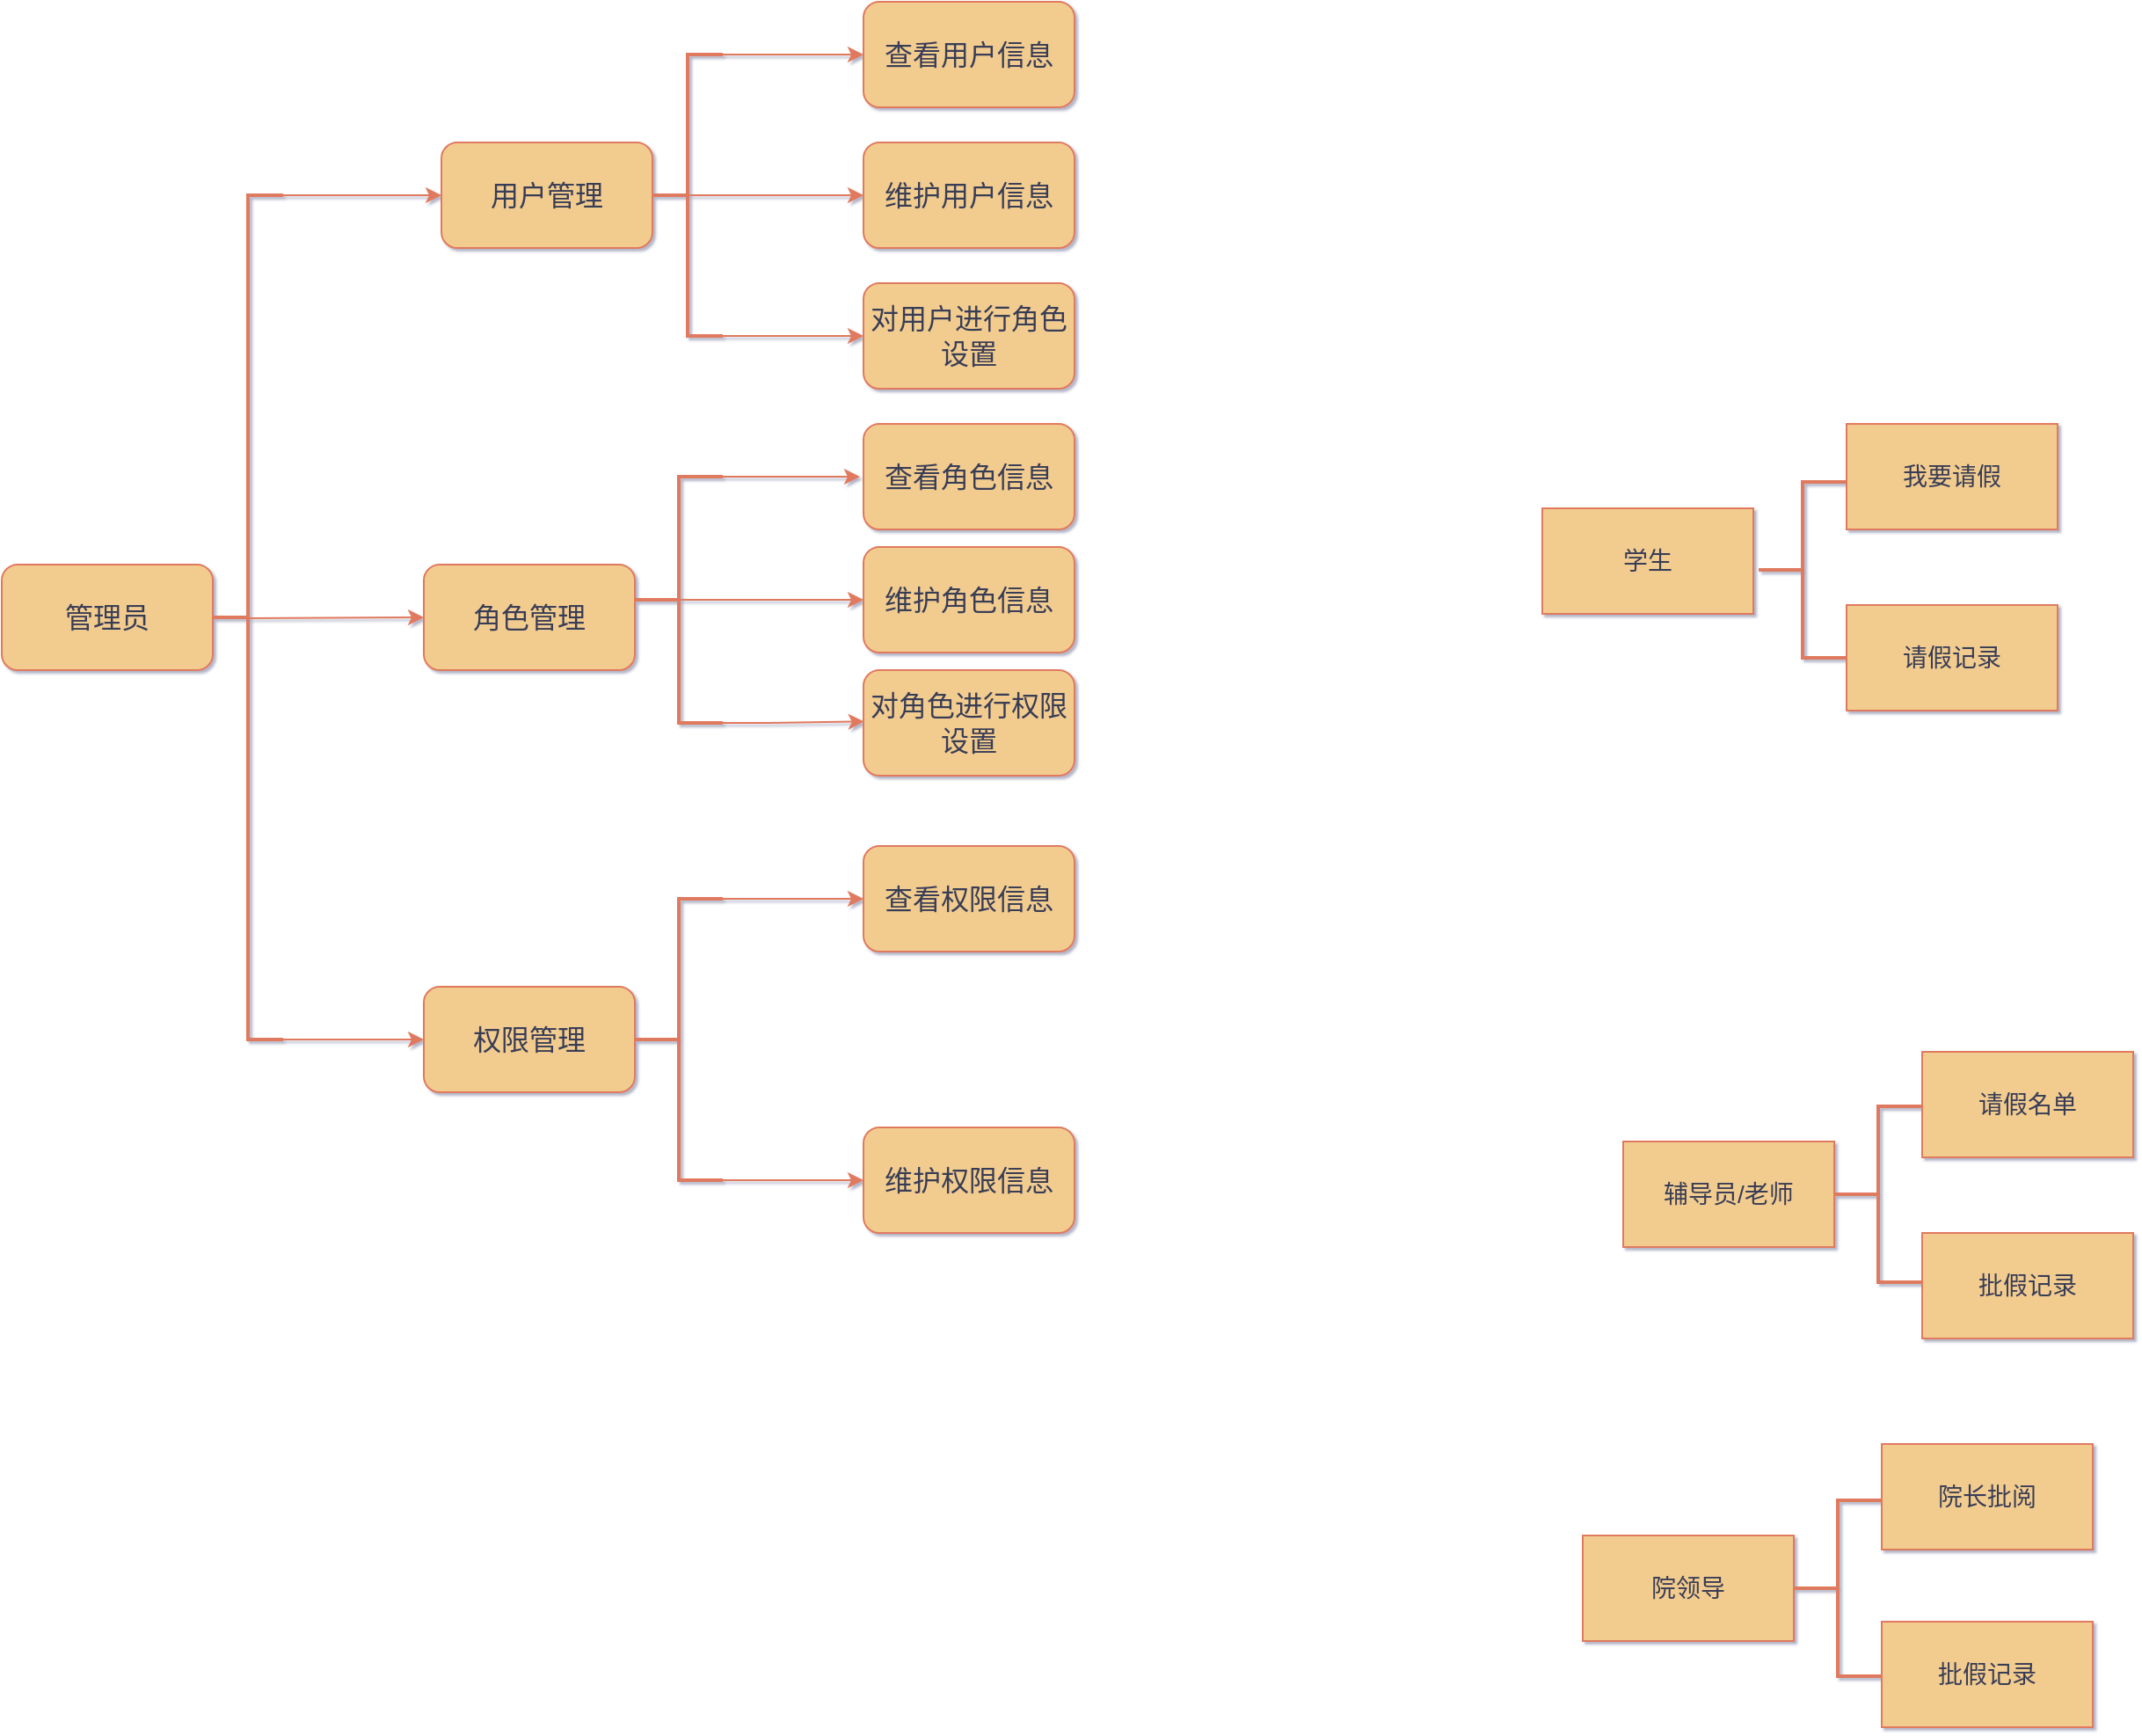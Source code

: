 <mxfile version="20.7.4" type="github"><diagram id="2jhHBA7Ow1JrRaf4UtZg" name="第 1 页"><mxGraphModel dx="1105" dy="969" grid="0" gridSize="10" guides="1" tooltips="1" connect="1" arrows="1" fold="1" page="0" pageScale="1" pageWidth="827" pageHeight="1169" math="0" shadow="1"><root><mxCell id="0"/><mxCell id="1" parent="0"/><mxCell id="Awp-wjOatyYc55OK3DpH-1" value="&lt;font style=&quot;font-size: 16px;&quot;&gt;管理员&lt;/font&gt;" style="rounded=1;whiteSpace=wrap;html=1;labelBackgroundColor=none;fillColor=#F2CC8F;strokeColor=#E07A5F;fontColor=#393C56;" parent="1" vertex="1"><mxGeometry x="320" y="250" width="120" height="60" as="geometry"/></mxCell><mxCell id="Awp-wjOatyYc55OK3DpH-12" style="edgeStyle=orthogonalEdgeStyle;rounded=1;orthogonalLoop=1;jettySize=auto;html=1;exitX=1;exitY=0;exitDx=0;exitDy=0;exitPerimeter=0;fontSize=16;entryX=0;entryY=0.5;entryDx=0;entryDy=0;labelBackgroundColor=none;strokeColor=#E07A5F;fontColor=default;" parent="1" source="Awp-wjOatyYc55OK3DpH-6" target="Awp-wjOatyYc55OK3DpH-19" edge="1"><mxGeometry relative="1" as="geometry"><mxPoint x="570" y="160" as="targetPoint"/><Array as="points"><mxPoint x="500" y="40"/><mxPoint x="500" y="40"/></Array></mxGeometry></mxCell><mxCell id="Awp-wjOatyYc55OK3DpH-13" style="edgeStyle=orthogonalEdgeStyle;rounded=1;orthogonalLoop=1;jettySize=auto;html=1;exitX=1;exitY=1;exitDx=0;exitDy=0;exitPerimeter=0;fontSize=16;entryX=0;entryY=0.5;entryDx=0;entryDy=0;labelBackgroundColor=none;strokeColor=#E07A5F;fontColor=default;" parent="1" source="Awp-wjOatyYc55OK3DpH-6" target="Awp-wjOatyYc55OK3DpH-21" edge="1"><mxGeometry relative="1" as="geometry"><mxPoint x="560" y="360" as="targetPoint"/><Array as="points"><mxPoint x="490" y="520"/><mxPoint x="490" y="520"/></Array></mxGeometry></mxCell><mxCell id="Awp-wjOatyYc55OK3DpH-17" style="edgeStyle=orthogonalEdgeStyle;rounded=1;orthogonalLoop=1;jettySize=auto;html=1;exitX=0.45;exitY=0.501;exitDx=0;exitDy=0;exitPerimeter=0;fontSize=16;labelBackgroundColor=none;strokeColor=#E07A5F;fontColor=default;" parent="1" source="Awp-wjOatyYc55OK3DpH-6" edge="1"><mxGeometry relative="1" as="geometry"><mxPoint x="560" y="280" as="targetPoint"/><Array as="points"/></mxGeometry></mxCell><mxCell id="Awp-wjOatyYc55OK3DpH-6" value="" style="strokeWidth=2;html=1;shape=mxgraph.flowchart.annotation_2;align=left;labelPosition=right;pointerEvents=1;fontSize=16;rounded=1;labelBackgroundColor=none;fillColor=#F2CC8F;strokeColor=#E07A5F;fontColor=#393C56;" parent="1" vertex="1"><mxGeometry x="440" y="40" width="40" height="480" as="geometry"/></mxCell><mxCell id="Awp-wjOatyYc55OK3DpH-19" value="用户管理" style="rounded=1;whiteSpace=wrap;html=1;fontSize=16;labelBackgroundColor=none;fillColor=#F2CC8F;strokeColor=#E07A5F;fontColor=#393C56;" parent="1" vertex="1"><mxGeometry x="570" y="10" width="120" height="60" as="geometry"/></mxCell><mxCell id="Awp-wjOatyYc55OK3DpH-20" value="角色管理" style="rounded=1;whiteSpace=wrap;html=1;fontSize=16;labelBackgroundColor=none;fillColor=#F2CC8F;strokeColor=#E07A5F;fontColor=#393C56;" parent="1" vertex="1"><mxGeometry x="560" y="250" width="120" height="60" as="geometry"/></mxCell><mxCell id="Awp-wjOatyYc55OK3DpH-21" value="权限管理" style="rounded=1;whiteSpace=wrap;html=1;fontSize=16;labelBackgroundColor=none;fillColor=#F2CC8F;strokeColor=#E07A5F;fontColor=#393C56;" parent="1" vertex="1"><mxGeometry x="560" y="490" width="120" height="60" as="geometry"/></mxCell><mxCell id="Awp-wjOatyYc55OK3DpH-28" style="edgeStyle=orthogonalEdgeStyle;rounded=1;orthogonalLoop=1;jettySize=auto;html=1;exitX=1;exitY=0;exitDx=0;exitDy=0;exitPerimeter=0;fontSize=16;entryX=0;entryY=0.5;entryDx=0;entryDy=0;labelBackgroundColor=none;strokeColor=#E07A5F;fontColor=default;" parent="1" source="Awp-wjOatyYc55OK3DpH-27" target="Awp-wjOatyYc55OK3DpH-32" edge="1"><mxGeometry relative="1" as="geometry"><mxPoint x="790" y="120" as="targetPoint"/><Array as="points"><mxPoint x="800" y="-40"/></Array></mxGeometry></mxCell><mxCell id="Awp-wjOatyYc55OK3DpH-29" style="edgeStyle=orthogonalEdgeStyle;rounded=1;orthogonalLoop=1;jettySize=auto;html=1;exitX=1;exitY=1;exitDx=0;exitDy=0;exitPerimeter=0;fontSize=16;entryX=0;entryY=0.5;entryDx=0;entryDy=0;labelBackgroundColor=none;strokeColor=#E07A5F;fontColor=default;" parent="1" source="Awp-wjOatyYc55OK3DpH-27" target="Awp-wjOatyYc55OK3DpH-35" edge="1"><mxGeometry relative="1" as="geometry"><mxPoint x="790" y="280" as="targetPoint"/><Array as="points"><mxPoint x="740" y="120"/><mxPoint x="740" y="120"/></Array></mxGeometry></mxCell><mxCell id="Awp-wjOatyYc55OK3DpH-30" style="edgeStyle=orthogonalEdgeStyle;rounded=1;orthogonalLoop=1;jettySize=auto;html=1;exitX=1;exitY=0.5;exitDx=0;exitDy=0;exitPerimeter=0;fontSize=16;entryX=0;entryY=0.5;entryDx=0;entryDy=0;labelBackgroundColor=none;strokeColor=#E07A5F;fontColor=default;" parent="1" source="Awp-wjOatyYc55OK3DpH-27" target="Awp-wjOatyYc55OK3DpH-34" edge="1"><mxGeometry relative="1" as="geometry"><mxPoint x="790" y="200" as="targetPoint"/><Array as="points"><mxPoint x="700" y="40"/><mxPoint x="700" y="40"/></Array></mxGeometry></mxCell><mxCell id="Awp-wjOatyYc55OK3DpH-27" value="" style="strokeWidth=2;html=1;shape=mxgraph.flowchart.annotation_2;align=left;labelPosition=right;pointerEvents=1;fontSize=16;rounded=1;labelBackgroundColor=none;fillColor=#F2CC8F;strokeColor=#E07A5F;fontColor=#393C56;" parent="1" vertex="1"><mxGeometry x="690" y="-40" width="40" height="160" as="geometry"/></mxCell><mxCell id="Awp-wjOatyYc55OK3DpH-32" value="查看用户信息" style="rounded=1;whiteSpace=wrap;html=1;fontSize=16;labelBackgroundColor=none;fillColor=#F2CC8F;strokeColor=#E07A5F;fontColor=#393C56;" parent="1" vertex="1"><mxGeometry x="810" y="-70" width="120" height="60" as="geometry"/></mxCell><mxCell id="Awp-wjOatyYc55OK3DpH-34" value="维护用户信息" style="rounded=1;whiteSpace=wrap;html=1;fontSize=16;labelBackgroundColor=none;fillColor=#F2CC8F;strokeColor=#E07A5F;fontColor=#393C56;" parent="1" vertex="1"><mxGeometry x="810" y="10" width="120" height="60" as="geometry"/></mxCell><mxCell id="Awp-wjOatyYc55OK3DpH-35" value="对用户进行角色设置" style="rounded=1;whiteSpace=wrap;html=1;fontSize=16;labelBackgroundColor=none;fillColor=#F2CC8F;strokeColor=#E07A5F;fontColor=#393C56;" parent="1" vertex="1"><mxGeometry x="810" y="90" width="120" height="60" as="geometry"/></mxCell><mxCell id="Awp-wjOatyYc55OK3DpH-49" style="edgeStyle=orthogonalEdgeStyle;rounded=1;orthogonalLoop=1;jettySize=auto;html=1;exitX=1;exitY=0.5;exitDx=0;exitDy=0;exitPerimeter=0;fontSize=16;labelBackgroundColor=none;strokeColor=#E07A5F;fontColor=default;" parent="1" source="Awp-wjOatyYc55OK3DpH-41" edge="1"><mxGeometry relative="1" as="geometry"><mxPoint x="810" y="270" as="targetPoint"/><Array as="points"><mxPoint x="700" y="270"/><mxPoint x="700" y="270"/></Array></mxGeometry></mxCell><mxCell id="Awp-wjOatyYc55OK3DpH-50" style="edgeStyle=orthogonalEdgeStyle;rounded=1;orthogonalLoop=1;jettySize=auto;html=1;exitX=1;exitY=0;exitDx=0;exitDy=0;exitPerimeter=0;entryX=-0.017;entryY=0.5;entryDx=0;entryDy=0;entryPerimeter=0;fontSize=16;labelBackgroundColor=none;strokeColor=#E07A5F;fontColor=default;" parent="1" source="Awp-wjOatyYc55OK3DpH-41" edge="1"><mxGeometry relative="1" as="geometry"><mxPoint x="807.96" y="200" as="targetPoint"/><Array as="points"><mxPoint x="740" y="200"/><mxPoint x="740" y="200"/></Array></mxGeometry></mxCell><mxCell id="Awp-wjOatyYc55OK3DpH-54" style="edgeStyle=orthogonalEdgeStyle;rounded=1;orthogonalLoop=1;jettySize=auto;html=1;exitX=1;exitY=1;exitDx=0;exitDy=0;exitPerimeter=0;entryX=0.003;entryY=0.487;entryDx=0;entryDy=0;entryPerimeter=0;fontSize=16;labelBackgroundColor=none;strokeColor=#E07A5F;fontColor=default;" parent="1" source="Awp-wjOatyYc55OK3DpH-41" edge="1"><mxGeometry relative="1" as="geometry"><mxPoint x="810.36" y="339.22" as="targetPoint"/><Array as="points"><mxPoint x="755" y="340"/></Array></mxGeometry></mxCell><mxCell id="Awp-wjOatyYc55OK3DpH-41" value="" style="strokeWidth=2;html=1;shape=mxgraph.flowchart.annotation_2;align=left;labelPosition=right;pointerEvents=1;fontSize=16;rounded=1;labelBackgroundColor=none;fillColor=#F2CC8F;strokeColor=#E07A5F;fontColor=#393C56;" parent="1" vertex="1"><mxGeometry x="680" y="200" width="50" height="140" as="geometry"/></mxCell><mxCell id="Awp-wjOatyYc55OK3DpH-55" value="查看角色信息" style="rounded=1;whiteSpace=wrap;html=1;fontSize=16;labelBackgroundColor=none;fillColor=#F2CC8F;strokeColor=#E07A5F;fontColor=#393C56;" parent="1" vertex="1"><mxGeometry x="810" y="170" width="120" height="60" as="geometry"/></mxCell><mxCell id="Awp-wjOatyYc55OK3DpH-56" value="维护角色信息" style="rounded=1;whiteSpace=wrap;html=1;fontSize=16;labelBackgroundColor=none;fillColor=#F2CC8F;strokeColor=#E07A5F;fontColor=#393C56;" parent="1" vertex="1"><mxGeometry x="810" y="240" width="120" height="60" as="geometry"/></mxCell><mxCell id="Awp-wjOatyYc55OK3DpH-57" value="对角色进行权限设置" style="rounded=1;whiteSpace=wrap;html=1;fontSize=16;labelBackgroundColor=none;fillColor=#F2CC8F;strokeColor=#E07A5F;fontColor=#393C56;" parent="1" vertex="1"><mxGeometry x="810" y="310" width="120" height="60" as="geometry"/></mxCell><mxCell id="Awp-wjOatyYc55OK3DpH-62" style="edgeStyle=orthogonalEdgeStyle;rounded=1;orthogonalLoop=1;jettySize=auto;html=1;exitX=1;exitY=0;exitDx=0;exitDy=0;exitPerimeter=0;entryX=0;entryY=0.5;entryDx=0;entryDy=0;fontSize=16;labelBackgroundColor=none;strokeColor=#E07A5F;fontColor=default;" parent="1" source="Awp-wjOatyYc55OK3DpH-58" target="Awp-wjOatyYc55OK3DpH-59" edge="1"><mxGeometry relative="1" as="geometry"><Array as="points"><mxPoint x="750" y="440"/><mxPoint x="750" y="440"/></Array></mxGeometry></mxCell><mxCell id="Awp-wjOatyYc55OK3DpH-69" style="edgeStyle=orthogonalEdgeStyle;rounded=1;orthogonalLoop=1;jettySize=auto;html=1;exitX=1;exitY=1;exitDx=0;exitDy=0;exitPerimeter=0;entryX=0;entryY=0.5;entryDx=0;entryDy=0;fontSize=16;labelBackgroundColor=none;strokeColor=#E07A5F;fontColor=default;" parent="1" source="Awp-wjOatyYc55OK3DpH-58" target="Awp-wjOatyYc55OK3DpH-61" edge="1"><mxGeometry relative="1" as="geometry"><Array as="points"><mxPoint x="760" y="600"/><mxPoint x="760" y="600"/></Array></mxGeometry></mxCell><mxCell id="Awp-wjOatyYc55OK3DpH-58" value="" style="strokeWidth=2;html=1;shape=mxgraph.flowchart.annotation_2;align=left;labelPosition=right;pointerEvents=1;fontSize=16;rounded=1;labelBackgroundColor=none;fillColor=#F2CC8F;strokeColor=#E07A5F;fontColor=#393C56;" parent="1" vertex="1"><mxGeometry x="680" y="440" width="50" height="160" as="geometry"/></mxCell><mxCell id="Awp-wjOatyYc55OK3DpH-59" value="查看权限信息" style="rounded=1;whiteSpace=wrap;html=1;fontSize=16;labelBackgroundColor=none;fillColor=#F2CC8F;strokeColor=#E07A5F;fontColor=#393C56;" parent="1" vertex="1"><mxGeometry x="810" y="410" width="120" height="60" as="geometry"/></mxCell><mxCell id="Awp-wjOatyYc55OK3DpH-61" value="维护权限信息" style="rounded=1;whiteSpace=wrap;html=1;fontSize=16;labelBackgroundColor=none;fillColor=#F2CC8F;strokeColor=#E07A5F;fontColor=#393C56;" parent="1" vertex="1"><mxGeometry x="810" y="570" width="120" height="60" as="geometry"/></mxCell><mxCell id="cuKLUu5MOwFmbXoMq71g-1" value="&lt;font style=&quot;font-size: 14px;&quot;&gt;学生&lt;/font&gt;" style="rounded=0;whiteSpace=wrap;html=1;labelBackgroundColor=none;labelBorderColor=none;fillColor=#F2CC8F;strokeColor=#E07A5F;fontColor=#393C56;" vertex="1" parent="1"><mxGeometry x="1196" y="218" width="120" height="60" as="geometry"/></mxCell><mxCell id="cuKLUu5MOwFmbXoMq71g-2" value="" style="strokeWidth=2;html=1;shape=mxgraph.flowchart.annotation_2;align=left;labelPosition=right;pointerEvents=1;labelBackgroundColor=none;labelBorderColor=none;fillColor=#F2CC8F;strokeColor=#E07A5F;fontColor=#393C56;" vertex="1" parent="1"><mxGeometry x="1319" y="203" width="50" height="100" as="geometry"/></mxCell><mxCell id="cuKLUu5MOwFmbXoMq71g-3" value="&lt;font style=&quot;font-size: 14px;&quot;&gt;我要请假&lt;/font&gt;" style="rounded=0;whiteSpace=wrap;html=1;labelBackgroundColor=none;labelBorderColor=none;fillColor=#F2CC8F;strokeColor=#E07A5F;fontColor=#393C56;" vertex="1" parent="1"><mxGeometry x="1369" y="170" width="120" height="60" as="geometry"/></mxCell><mxCell id="cuKLUu5MOwFmbXoMq71g-4" value="&lt;font style=&quot;font-size: 14px;&quot;&gt;请假记录&lt;/font&gt;" style="rounded=0;whiteSpace=wrap;html=1;labelBackgroundColor=none;labelBorderColor=none;fillColor=#F2CC8F;strokeColor=#E07A5F;fontColor=#393C56;" vertex="1" parent="1"><mxGeometry x="1369" y="273" width="120" height="60" as="geometry"/></mxCell><mxCell id="cuKLUu5MOwFmbXoMq71g-5" value="&lt;font style=&quot;font-size: 14px;&quot;&gt;辅导员/老师&lt;/font&gt;" style="rounded=0;whiteSpace=wrap;html=1;strokeColor=#E07A5F;fontColor=#393C56;fillColor=#F2CC8F;" vertex="1" parent="1"><mxGeometry x="1242" y="578" width="120" height="60" as="geometry"/></mxCell><mxCell id="cuKLUu5MOwFmbXoMq71g-6" value="" style="strokeWidth=2;html=1;shape=mxgraph.flowchart.annotation_2;align=left;labelPosition=right;pointerEvents=1;strokeColor=#E07A5F;fontSize=14;fontColor=#393C56;fillColor=#F2CC8F;" vertex="1" parent="1"><mxGeometry x="1362" y="558" width="50" height="100" as="geometry"/></mxCell><mxCell id="cuKLUu5MOwFmbXoMq71g-8" value="请假名单" style="rounded=0;whiteSpace=wrap;html=1;strokeColor=#E07A5F;fontSize=14;fontColor=#393C56;fillColor=#F2CC8F;" vertex="1" parent="1"><mxGeometry x="1412" y="527" width="120" height="60" as="geometry"/></mxCell><mxCell id="cuKLUu5MOwFmbXoMq71g-9" value="批假记录" style="rounded=0;whiteSpace=wrap;html=1;strokeColor=#E07A5F;fontSize=14;fontColor=#393C56;fillColor=#F2CC8F;" vertex="1" parent="1"><mxGeometry x="1412" y="630" width="120" height="60" as="geometry"/></mxCell><mxCell id="cuKLUu5MOwFmbXoMq71g-10" value="院领导" style="rounded=0;whiteSpace=wrap;html=1;strokeColor=#E07A5F;fontSize=14;fontColor=#393C56;fillColor=#F2CC8F;" vertex="1" parent="1"><mxGeometry x="1219" y="802" width="120" height="60" as="geometry"/></mxCell><mxCell id="cuKLUu5MOwFmbXoMq71g-11" value="" style="strokeWidth=2;html=1;shape=mxgraph.flowchart.annotation_2;align=left;labelPosition=right;pointerEvents=1;strokeColor=#E07A5F;fontSize=14;fontColor=#393C56;fillColor=#F2CC8F;" vertex="1" parent="1"><mxGeometry x="1339" y="782" width="50" height="100" as="geometry"/></mxCell><mxCell id="cuKLUu5MOwFmbXoMq71g-12" value="院长批阅" style="rounded=0;whiteSpace=wrap;html=1;strokeColor=#E07A5F;fontSize=14;fontColor=#393C56;fillColor=#F2CC8F;" vertex="1" parent="1"><mxGeometry x="1389" y="750" width="120" height="60" as="geometry"/></mxCell><mxCell id="cuKLUu5MOwFmbXoMq71g-13" value="批假记录" style="rounded=0;whiteSpace=wrap;html=1;strokeColor=#E07A5F;fontSize=14;fontColor=#393C56;fillColor=#F2CC8F;" vertex="1" parent="1"><mxGeometry x="1389" y="851" width="120" height="60" as="geometry"/></mxCell></root></mxGraphModel></diagram></mxfile>